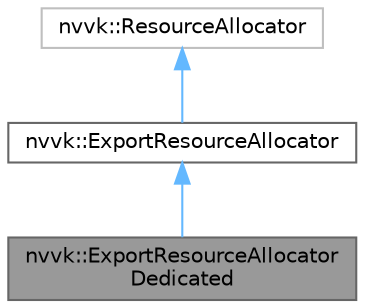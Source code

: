 digraph "nvvk::ExportResourceAllocatorDedicated"
{
 // LATEX_PDF_SIZE
  bgcolor="transparent";
  edge [fontname=Helvetica,fontsize=10,labelfontname=Helvetica,labelfontsize=10];
  node [fontname=Helvetica,fontsize=10,shape=box,height=0.2,width=0.4];
  Node1 [id="Node000001",label="nvvk::ExportResourceAllocator\lDedicated",height=0.2,width=0.4,color="gray40", fillcolor="grey60", style="filled", fontcolor="black",tooltip=" "];
  Node2 -> Node1 [id="edge1_Node000001_Node000002",dir="back",color="steelblue1",style="solid",tooltip=" "];
  Node2 [id="Node000002",label="nvvk::ExportResourceAllocator",height=0.2,width=0.4,color="gray40", fillcolor="white", style="filled",URL="$classnvvk_1_1_export_resource_allocator.html",tooltip=" "];
  Node3 -> Node2 [id="edge2_Node000002_Node000003",dir="back",color="steelblue1",style="solid",tooltip=" "];
  Node3 [id="Node000003",label="nvvk::ResourceAllocator",height=0.2,width=0.4,color="grey75", fillcolor="white", style="filled",URL="$classnvvk_1_1_resource_allocator.html",tooltip=" "];
}
